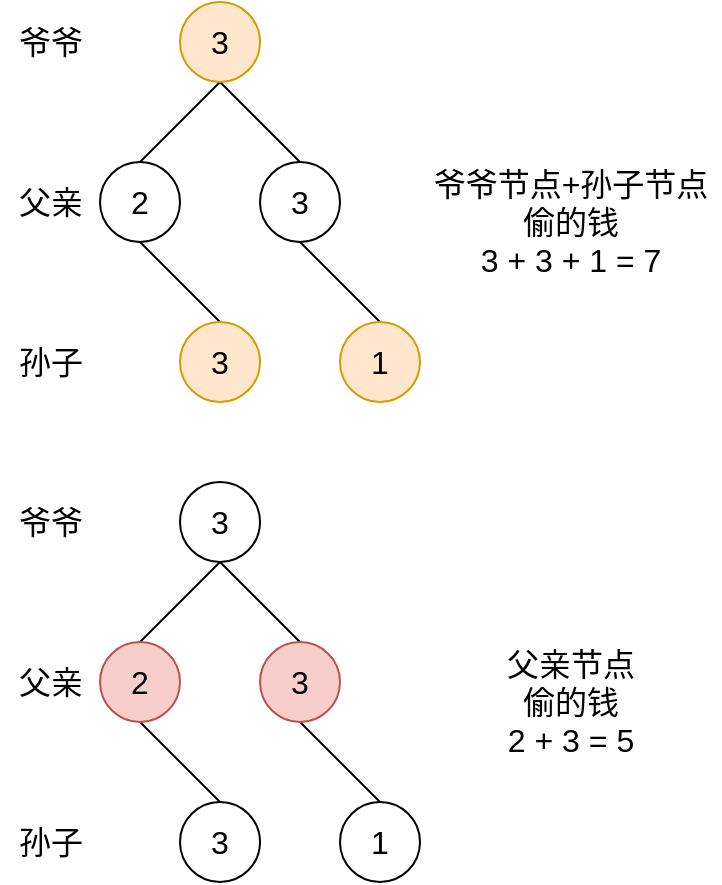 <mxfile version="13.6.0" type="device"><diagram id="bvAbLiFLJ4M4yNnyApNA" name="第 1 页"><mxGraphModel dx="946" dy="604" grid="1" gridSize="10" guides="1" tooltips="1" connect="1" arrows="1" fold="1" page="1" pageScale="1" pageWidth="827" pageHeight="1169" math="0" shadow="0"><root><mxCell id="0"/><mxCell id="1" parent="0"/><mxCell id="AJyB2d72xFyo4ty4h2kN-6" style="rounded=0;orthogonalLoop=1;jettySize=auto;html=1;exitX=0.5;exitY=1;exitDx=0;exitDy=0;fontSize=16;endArrow=none;endFill=0;entryX=0.5;entryY=0;entryDx=0;entryDy=0;" edge="1" parent="1" source="AJyB2d72xFyo4ty4h2kN-1" target="AJyB2d72xFyo4ty4h2kN-2"><mxGeometry relative="1" as="geometry"/></mxCell><mxCell id="AJyB2d72xFyo4ty4h2kN-7" style="edgeStyle=none;rounded=0;orthogonalLoop=1;jettySize=auto;html=1;exitX=0.5;exitY=1;exitDx=0;exitDy=0;entryX=0.5;entryY=0;entryDx=0;entryDy=0;endArrow=none;endFill=0;fontSize=16;" edge="1" parent="1" source="AJyB2d72xFyo4ty4h2kN-1" target="AJyB2d72xFyo4ty4h2kN-3"><mxGeometry relative="1" as="geometry"/></mxCell><mxCell id="AJyB2d72xFyo4ty4h2kN-1" value="3" style="ellipse;whiteSpace=wrap;html=1;aspect=fixed;fontSize=16;fillColor=#ffe6cc;strokeColor=#d79b00;" vertex="1" parent="1"><mxGeometry x="360" y="40" width="40" height="40" as="geometry"/></mxCell><mxCell id="AJyB2d72xFyo4ty4h2kN-8" style="edgeStyle=none;rounded=0;orthogonalLoop=1;jettySize=auto;html=1;exitX=0.5;exitY=1;exitDx=0;exitDy=0;entryX=0.5;entryY=0;entryDx=0;entryDy=0;endArrow=none;endFill=0;fontSize=16;" edge="1" parent="1" source="AJyB2d72xFyo4ty4h2kN-2" target="AJyB2d72xFyo4ty4h2kN-4"><mxGeometry relative="1" as="geometry"/></mxCell><mxCell id="AJyB2d72xFyo4ty4h2kN-2" value="2" style="ellipse;whiteSpace=wrap;html=1;aspect=fixed;fontSize=16;" vertex="1" parent="1"><mxGeometry x="320" y="120" width="40" height="40" as="geometry"/></mxCell><mxCell id="AJyB2d72xFyo4ty4h2kN-9" style="edgeStyle=none;rounded=0;orthogonalLoop=1;jettySize=auto;html=1;exitX=0.5;exitY=1;exitDx=0;exitDy=0;entryX=0.5;entryY=0;entryDx=0;entryDy=0;endArrow=none;endFill=0;fontSize=16;" edge="1" parent="1" source="AJyB2d72xFyo4ty4h2kN-3" target="AJyB2d72xFyo4ty4h2kN-5"><mxGeometry relative="1" as="geometry"/></mxCell><mxCell id="AJyB2d72xFyo4ty4h2kN-3" value="3" style="ellipse;whiteSpace=wrap;html=1;aspect=fixed;fontSize=16;" vertex="1" parent="1"><mxGeometry x="400" y="120" width="40" height="40" as="geometry"/></mxCell><mxCell id="AJyB2d72xFyo4ty4h2kN-4" value="3" style="ellipse;whiteSpace=wrap;html=1;aspect=fixed;fontSize=16;fillColor=#ffe6cc;strokeColor=#d79b00;" vertex="1" parent="1"><mxGeometry x="360" y="200" width="40" height="40" as="geometry"/></mxCell><mxCell id="AJyB2d72xFyo4ty4h2kN-5" value="1" style="ellipse;whiteSpace=wrap;html=1;aspect=fixed;fontSize=16;fillColor=#ffe6cc;strokeColor=#d79b00;" vertex="1" parent="1"><mxGeometry x="440" y="200" width="40" height="40" as="geometry"/></mxCell><mxCell id="AJyB2d72xFyo4ty4h2kN-10" value="爷爷" style="text;html=1;align=center;verticalAlign=middle;resizable=0;points=[];autosize=1;fontSize=16;" vertex="1" parent="1"><mxGeometry x="270" y="50" width="50" height="20" as="geometry"/></mxCell><mxCell id="AJyB2d72xFyo4ty4h2kN-11" value="父亲" style="text;html=1;align=center;verticalAlign=middle;resizable=0;points=[];autosize=1;fontSize=16;" vertex="1" parent="1"><mxGeometry x="270" y="130" width="50" height="20" as="geometry"/></mxCell><mxCell id="AJyB2d72xFyo4ty4h2kN-12" value="孙子" style="text;html=1;align=center;verticalAlign=middle;resizable=0;points=[];autosize=1;fontSize=16;" vertex="1" parent="1"><mxGeometry x="270" y="210" width="50" height="20" as="geometry"/></mxCell><mxCell id="AJyB2d72xFyo4ty4h2kN-13" value="爷爷节点+孙子节点&lt;br&gt;偷的钱&lt;br&gt;3 + 3 + 1 = 7" style="text;html=1;align=center;verticalAlign=middle;resizable=0;points=[];autosize=1;fontSize=16;" vertex="1" parent="1"><mxGeometry x="480" y="120" width="150" height="60" as="geometry"/></mxCell><mxCell id="AJyB2d72xFyo4ty4h2kN-14" style="rounded=0;orthogonalLoop=1;jettySize=auto;html=1;exitX=0.5;exitY=1;exitDx=0;exitDy=0;fontSize=16;endArrow=none;endFill=0;entryX=0.5;entryY=0;entryDx=0;entryDy=0;" edge="1" parent="1" source="AJyB2d72xFyo4ty4h2kN-16" target="AJyB2d72xFyo4ty4h2kN-18"><mxGeometry relative="1" as="geometry"/></mxCell><mxCell id="AJyB2d72xFyo4ty4h2kN-15" style="edgeStyle=none;rounded=0;orthogonalLoop=1;jettySize=auto;html=1;exitX=0.5;exitY=1;exitDx=0;exitDy=0;entryX=0.5;entryY=0;entryDx=0;entryDy=0;endArrow=none;endFill=0;fontSize=16;" edge="1" parent="1" source="AJyB2d72xFyo4ty4h2kN-16" target="AJyB2d72xFyo4ty4h2kN-20"><mxGeometry relative="1" as="geometry"/></mxCell><mxCell id="AJyB2d72xFyo4ty4h2kN-16" value="3" style="ellipse;whiteSpace=wrap;html=1;aspect=fixed;fontSize=16;" vertex="1" parent="1"><mxGeometry x="360" y="280" width="40" height="40" as="geometry"/></mxCell><mxCell id="AJyB2d72xFyo4ty4h2kN-17" style="edgeStyle=none;rounded=0;orthogonalLoop=1;jettySize=auto;html=1;exitX=0.5;exitY=1;exitDx=0;exitDy=0;entryX=0.5;entryY=0;entryDx=0;entryDy=0;endArrow=none;endFill=0;fontSize=16;" edge="1" parent="1" source="AJyB2d72xFyo4ty4h2kN-18" target="AJyB2d72xFyo4ty4h2kN-21"><mxGeometry relative="1" as="geometry"/></mxCell><mxCell id="AJyB2d72xFyo4ty4h2kN-18" value="2" style="ellipse;whiteSpace=wrap;html=1;aspect=fixed;fontSize=16;fillColor=#f8cecc;strokeColor=#b85450;" vertex="1" parent="1"><mxGeometry x="320" y="360" width="40" height="40" as="geometry"/></mxCell><mxCell id="AJyB2d72xFyo4ty4h2kN-19" style="edgeStyle=none;rounded=0;orthogonalLoop=1;jettySize=auto;html=1;exitX=0.5;exitY=1;exitDx=0;exitDy=0;entryX=0.5;entryY=0;entryDx=0;entryDy=0;endArrow=none;endFill=0;fontSize=16;" edge="1" parent="1" source="AJyB2d72xFyo4ty4h2kN-20" target="AJyB2d72xFyo4ty4h2kN-22"><mxGeometry relative="1" as="geometry"/></mxCell><mxCell id="AJyB2d72xFyo4ty4h2kN-20" value="3" style="ellipse;whiteSpace=wrap;html=1;aspect=fixed;fontSize=16;fillColor=#f8cecc;strokeColor=#b85450;" vertex="1" parent="1"><mxGeometry x="400" y="360" width="40" height="40" as="geometry"/></mxCell><mxCell id="AJyB2d72xFyo4ty4h2kN-21" value="3" style="ellipse;whiteSpace=wrap;html=1;aspect=fixed;fontSize=16;" vertex="1" parent="1"><mxGeometry x="360" y="440" width="40" height="40" as="geometry"/></mxCell><mxCell id="AJyB2d72xFyo4ty4h2kN-22" value="1" style="ellipse;whiteSpace=wrap;html=1;aspect=fixed;fontSize=16;" vertex="1" parent="1"><mxGeometry x="440" y="440" width="40" height="40" as="geometry"/></mxCell><mxCell id="AJyB2d72xFyo4ty4h2kN-23" value="爷爷" style="text;html=1;align=center;verticalAlign=middle;resizable=0;points=[];autosize=1;fontSize=16;" vertex="1" parent="1"><mxGeometry x="270" y="290" width="50" height="20" as="geometry"/></mxCell><mxCell id="AJyB2d72xFyo4ty4h2kN-24" value="父亲" style="text;html=1;align=center;verticalAlign=middle;resizable=0;points=[];autosize=1;fontSize=16;" vertex="1" parent="1"><mxGeometry x="270" y="370" width="50" height="20" as="geometry"/></mxCell><mxCell id="AJyB2d72xFyo4ty4h2kN-25" value="孙子" style="text;html=1;align=center;verticalAlign=middle;resizable=0;points=[];autosize=1;fontSize=16;" vertex="1" parent="1"><mxGeometry x="270" y="450" width="50" height="20" as="geometry"/></mxCell><mxCell id="AJyB2d72xFyo4ty4h2kN-26" value="父亲节点&lt;br&gt;偷的钱&lt;br&gt;2 + 3 = 5" style="text;html=1;align=center;verticalAlign=middle;resizable=0;points=[];autosize=1;fontSize=16;" vertex="1" parent="1"><mxGeometry x="515" y="360" width="80" height="60" as="geometry"/></mxCell></root></mxGraphModel></diagram></mxfile>